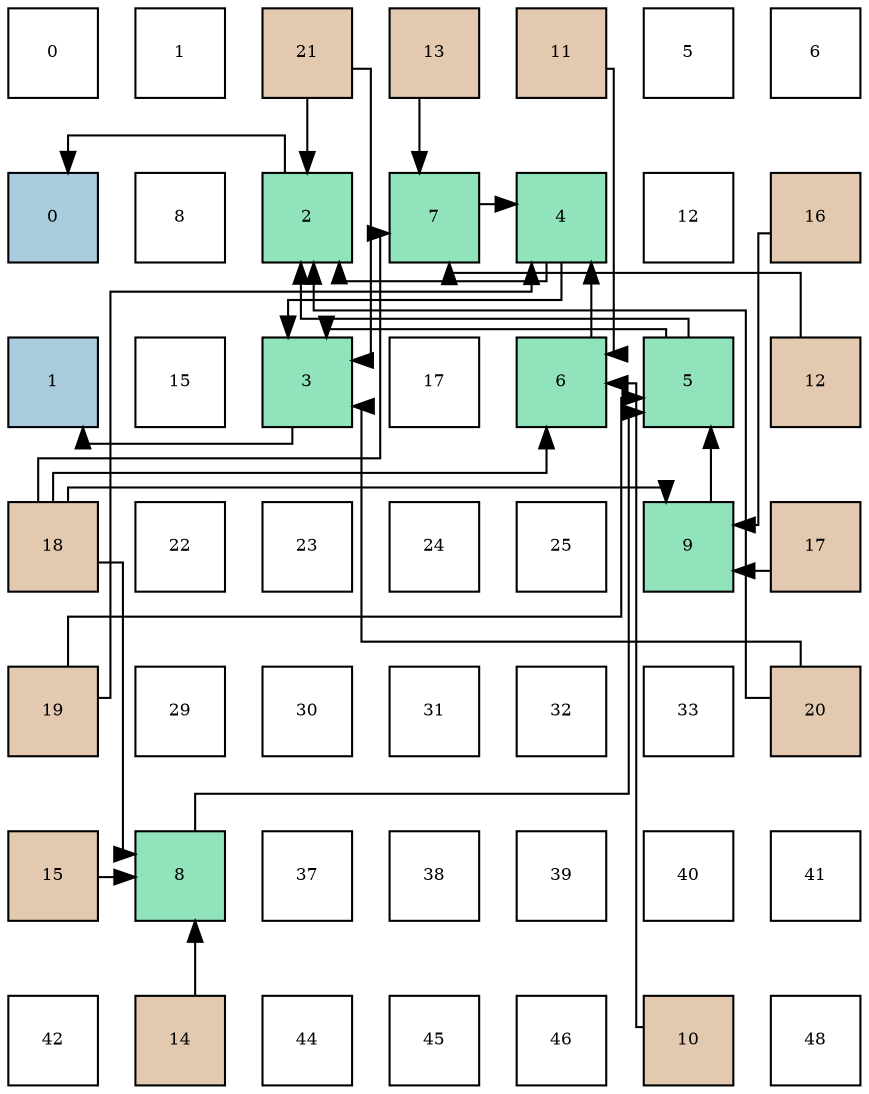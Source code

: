 digraph layout{
 rankdir=TB;
 splines=ortho;
 node [style=filled shape=square fixedsize=true width=0.6];
0[label="0", fontsize=8, fillcolor="#ffffff"];
1[label="1", fontsize=8, fillcolor="#ffffff"];
2[label="21", fontsize=8, fillcolor="#e3c9af"];
3[label="13", fontsize=8, fillcolor="#e3c9af"];
4[label="11", fontsize=8, fillcolor="#e3c9af"];
5[label="5", fontsize=8, fillcolor="#ffffff"];
6[label="6", fontsize=8, fillcolor="#ffffff"];
7[label="0", fontsize=8, fillcolor="#a9ccde"];
8[label="8", fontsize=8, fillcolor="#ffffff"];
9[label="2", fontsize=8, fillcolor="#91e3bb"];
10[label="7", fontsize=8, fillcolor="#91e3bb"];
11[label="4", fontsize=8, fillcolor="#91e3bb"];
12[label="12", fontsize=8, fillcolor="#ffffff"];
13[label="16", fontsize=8, fillcolor="#e3c9af"];
14[label="1", fontsize=8, fillcolor="#a9ccde"];
15[label="15", fontsize=8, fillcolor="#ffffff"];
16[label="3", fontsize=8, fillcolor="#91e3bb"];
17[label="17", fontsize=8, fillcolor="#ffffff"];
18[label="6", fontsize=8, fillcolor="#91e3bb"];
19[label="5", fontsize=8, fillcolor="#91e3bb"];
20[label="12", fontsize=8, fillcolor="#e3c9af"];
21[label="18", fontsize=8, fillcolor="#e3c9af"];
22[label="22", fontsize=8, fillcolor="#ffffff"];
23[label="23", fontsize=8, fillcolor="#ffffff"];
24[label="24", fontsize=8, fillcolor="#ffffff"];
25[label="25", fontsize=8, fillcolor="#ffffff"];
26[label="9", fontsize=8, fillcolor="#91e3bb"];
27[label="17", fontsize=8, fillcolor="#e3c9af"];
28[label="19", fontsize=8, fillcolor="#e3c9af"];
29[label="29", fontsize=8, fillcolor="#ffffff"];
30[label="30", fontsize=8, fillcolor="#ffffff"];
31[label="31", fontsize=8, fillcolor="#ffffff"];
32[label="32", fontsize=8, fillcolor="#ffffff"];
33[label="33", fontsize=8, fillcolor="#ffffff"];
34[label="20", fontsize=8, fillcolor="#e3c9af"];
35[label="15", fontsize=8, fillcolor="#e3c9af"];
36[label="8", fontsize=8, fillcolor="#91e3bb"];
37[label="37", fontsize=8, fillcolor="#ffffff"];
38[label="38", fontsize=8, fillcolor="#ffffff"];
39[label="39", fontsize=8, fillcolor="#ffffff"];
40[label="40", fontsize=8, fillcolor="#ffffff"];
41[label="41", fontsize=8, fillcolor="#ffffff"];
42[label="42", fontsize=8, fillcolor="#ffffff"];
43[label="14", fontsize=8, fillcolor="#e3c9af"];
44[label="44", fontsize=8, fillcolor="#ffffff"];
45[label="45", fontsize=8, fillcolor="#ffffff"];
46[label="46", fontsize=8, fillcolor="#ffffff"];
47[label="10", fontsize=8, fillcolor="#e3c9af"];
48[label="48", fontsize=8, fillcolor="#ffffff"];
edge [constraint=false, style=vis];9 -> 7;
16 -> 14;
11 -> 9;
11 -> 16;
19 -> 9;
19 -> 16;
18 -> 11;
10 -> 11;
36 -> 19;
26 -> 19;
47 -> 18;
4 -> 18;
20 -> 10;
3 -> 10;
43 -> 36;
35 -> 36;
13 -> 26;
27 -> 26;
21 -> 18;
21 -> 10;
21 -> 36;
21 -> 26;
28 -> 11;
28 -> 19;
34 -> 9;
34 -> 16;
2 -> 9;
2 -> 16;
edge [constraint=true, style=invis];
0 -> 7 -> 14 -> 21 -> 28 -> 35 -> 42;
1 -> 8 -> 15 -> 22 -> 29 -> 36 -> 43;
2 -> 9 -> 16 -> 23 -> 30 -> 37 -> 44;
3 -> 10 -> 17 -> 24 -> 31 -> 38 -> 45;
4 -> 11 -> 18 -> 25 -> 32 -> 39 -> 46;
5 -> 12 -> 19 -> 26 -> 33 -> 40 -> 47;
6 -> 13 -> 20 -> 27 -> 34 -> 41 -> 48;
rank = same {0 -> 1 -> 2 -> 3 -> 4 -> 5 -> 6};
rank = same {7 -> 8 -> 9 -> 10 -> 11 -> 12 -> 13};
rank = same {14 -> 15 -> 16 -> 17 -> 18 -> 19 -> 20};
rank = same {21 -> 22 -> 23 -> 24 -> 25 -> 26 -> 27};
rank = same {28 -> 29 -> 30 -> 31 -> 32 -> 33 -> 34};
rank = same {35 -> 36 -> 37 -> 38 -> 39 -> 40 -> 41};
rank = same {42 -> 43 -> 44 -> 45 -> 46 -> 47 -> 48};
}